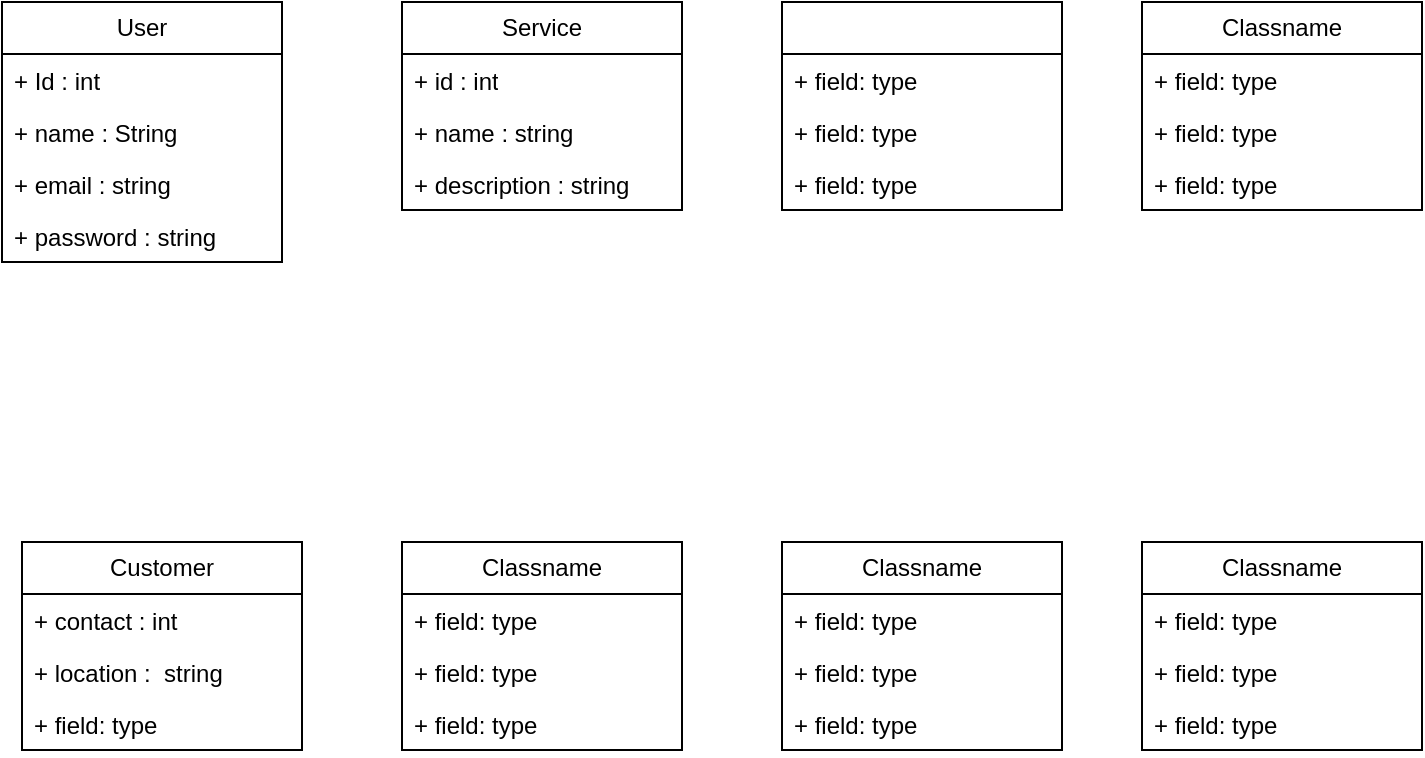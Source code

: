 <mxfile version="23.0.1" type="github">
  <diagram name="Page-1" id="Vr-pI7ysQac8gZkkRHn0">
    <mxGraphModel dx="732" dy="405" grid="1" gridSize="10" guides="1" tooltips="1" connect="1" arrows="1" fold="1" page="1" pageScale="1" pageWidth="850" pageHeight="1100" math="0" shadow="0">
      <root>
        <mxCell id="0" />
        <mxCell id="1" parent="0" />
        <mxCell id="Se9huOcNwOPTPj5orj3f-1" value="User" style="swimlane;fontStyle=0;childLayout=stackLayout;horizontal=1;startSize=26;fillColor=none;horizontalStack=0;resizeParent=1;resizeParentMax=0;resizeLast=0;collapsible=1;marginBottom=0;whiteSpace=wrap;html=1;" vertex="1" parent="1">
          <mxGeometry x="60" y="70" width="140" height="130" as="geometry" />
        </mxCell>
        <mxCell id="Se9huOcNwOPTPj5orj3f-2" value="+ Id : int&amp;nbsp;" style="text;strokeColor=none;fillColor=none;align=left;verticalAlign=top;spacingLeft=4;spacingRight=4;overflow=hidden;rotatable=0;points=[[0,0.5],[1,0.5]];portConstraint=eastwest;whiteSpace=wrap;html=1;" vertex="1" parent="Se9huOcNwOPTPj5orj3f-1">
          <mxGeometry y="26" width="140" height="26" as="geometry" />
        </mxCell>
        <mxCell id="Se9huOcNwOPTPj5orj3f-3" value="+ name : String" style="text;strokeColor=none;fillColor=none;align=left;verticalAlign=top;spacingLeft=4;spacingRight=4;overflow=hidden;rotatable=0;points=[[0,0.5],[1,0.5]];portConstraint=eastwest;whiteSpace=wrap;html=1;" vertex="1" parent="Se9huOcNwOPTPj5orj3f-1">
          <mxGeometry y="52" width="140" height="26" as="geometry" />
        </mxCell>
        <mxCell id="Se9huOcNwOPTPj5orj3f-4" value="+ email : string" style="text;strokeColor=none;fillColor=none;align=left;verticalAlign=top;spacingLeft=4;spacingRight=4;overflow=hidden;rotatable=0;points=[[0,0.5],[1,0.5]];portConstraint=eastwest;whiteSpace=wrap;html=1;" vertex="1" parent="Se9huOcNwOPTPj5orj3f-1">
          <mxGeometry y="78" width="140" height="26" as="geometry" />
        </mxCell>
        <mxCell id="Se9huOcNwOPTPj5orj3f-33" value="+ password : string" style="text;strokeColor=none;fillColor=none;align=left;verticalAlign=top;spacingLeft=4;spacingRight=4;overflow=hidden;rotatable=0;points=[[0,0.5],[1,0.5]];portConstraint=eastwest;whiteSpace=wrap;html=1;" vertex="1" parent="Se9huOcNwOPTPj5orj3f-1">
          <mxGeometry y="104" width="140" height="26" as="geometry" />
        </mxCell>
        <mxCell id="Se9huOcNwOPTPj5orj3f-5" value="Service" style="swimlane;fontStyle=0;childLayout=stackLayout;horizontal=1;startSize=26;fillColor=none;horizontalStack=0;resizeParent=1;resizeParentMax=0;resizeLast=0;collapsible=1;marginBottom=0;whiteSpace=wrap;html=1;" vertex="1" parent="1">
          <mxGeometry x="260" y="70" width="140" height="104" as="geometry" />
        </mxCell>
        <mxCell id="Se9huOcNwOPTPj5orj3f-7" value="+ id : int" style="text;strokeColor=none;fillColor=none;align=left;verticalAlign=top;spacingLeft=4;spacingRight=4;overflow=hidden;rotatable=0;points=[[0,0.5],[1,0.5]];portConstraint=eastwest;whiteSpace=wrap;html=1;" vertex="1" parent="Se9huOcNwOPTPj5orj3f-5">
          <mxGeometry y="26" width="140" height="26" as="geometry" />
        </mxCell>
        <mxCell id="Se9huOcNwOPTPj5orj3f-6" value="+ name : string" style="text;strokeColor=none;fillColor=none;align=left;verticalAlign=top;spacingLeft=4;spacingRight=4;overflow=hidden;rotatable=0;points=[[0,0.5],[1,0.5]];portConstraint=eastwest;whiteSpace=wrap;html=1;" vertex="1" parent="Se9huOcNwOPTPj5orj3f-5">
          <mxGeometry y="52" width="140" height="26" as="geometry" />
        </mxCell>
        <mxCell id="Se9huOcNwOPTPj5orj3f-8" value="+ description : string" style="text;strokeColor=none;fillColor=none;align=left;verticalAlign=top;spacingLeft=4;spacingRight=4;overflow=hidden;rotatable=0;points=[[0,0.5],[1,0.5]];portConstraint=eastwest;whiteSpace=wrap;html=1;" vertex="1" parent="Se9huOcNwOPTPj5orj3f-5">
          <mxGeometry y="78" width="140" height="26" as="geometry" />
        </mxCell>
        <mxCell id="Se9huOcNwOPTPj5orj3f-9" value="Customer" style="swimlane;fontStyle=0;childLayout=stackLayout;horizontal=1;startSize=26;fillColor=none;horizontalStack=0;resizeParent=1;resizeParentMax=0;resizeLast=0;collapsible=1;marginBottom=0;whiteSpace=wrap;html=1;" vertex="1" parent="1">
          <mxGeometry x="70" y="340" width="140" height="104" as="geometry" />
        </mxCell>
        <mxCell id="Se9huOcNwOPTPj5orj3f-10" value="+ contact : int" style="text;strokeColor=none;fillColor=none;align=left;verticalAlign=top;spacingLeft=4;spacingRight=4;overflow=hidden;rotatable=0;points=[[0,0.5],[1,0.5]];portConstraint=eastwest;whiteSpace=wrap;html=1;" vertex="1" parent="Se9huOcNwOPTPj5orj3f-9">
          <mxGeometry y="26" width="140" height="26" as="geometry" />
        </mxCell>
        <mxCell id="Se9huOcNwOPTPj5orj3f-11" value="+ location :&amp;nbsp; string" style="text;strokeColor=none;fillColor=none;align=left;verticalAlign=top;spacingLeft=4;spacingRight=4;overflow=hidden;rotatable=0;points=[[0,0.5],[1,0.5]];portConstraint=eastwest;whiteSpace=wrap;html=1;" vertex="1" parent="Se9huOcNwOPTPj5orj3f-9">
          <mxGeometry y="52" width="140" height="26" as="geometry" />
        </mxCell>
        <mxCell id="Se9huOcNwOPTPj5orj3f-12" value="+ field: type" style="text;strokeColor=none;fillColor=none;align=left;verticalAlign=top;spacingLeft=4;spacingRight=4;overflow=hidden;rotatable=0;points=[[0,0.5],[1,0.5]];portConstraint=eastwest;whiteSpace=wrap;html=1;" vertex="1" parent="Se9huOcNwOPTPj5orj3f-9">
          <mxGeometry y="78" width="140" height="26" as="geometry" />
        </mxCell>
        <mxCell id="Se9huOcNwOPTPj5orj3f-13" value="Classname" style="swimlane;fontStyle=0;childLayout=stackLayout;horizontal=1;startSize=26;fillColor=none;horizontalStack=0;resizeParent=1;resizeParentMax=0;resizeLast=0;collapsible=1;marginBottom=0;whiteSpace=wrap;html=1;" vertex="1" parent="1">
          <mxGeometry x="260" y="340" width="140" height="104" as="geometry" />
        </mxCell>
        <mxCell id="Se9huOcNwOPTPj5orj3f-14" value="+ field: type" style="text;strokeColor=none;fillColor=none;align=left;verticalAlign=top;spacingLeft=4;spacingRight=4;overflow=hidden;rotatable=0;points=[[0,0.5],[1,0.5]];portConstraint=eastwest;whiteSpace=wrap;html=1;" vertex="1" parent="Se9huOcNwOPTPj5orj3f-13">
          <mxGeometry y="26" width="140" height="26" as="geometry" />
        </mxCell>
        <mxCell id="Se9huOcNwOPTPj5orj3f-15" value="+ field: type" style="text;strokeColor=none;fillColor=none;align=left;verticalAlign=top;spacingLeft=4;spacingRight=4;overflow=hidden;rotatable=0;points=[[0,0.5],[1,0.5]];portConstraint=eastwest;whiteSpace=wrap;html=1;" vertex="1" parent="Se9huOcNwOPTPj5orj3f-13">
          <mxGeometry y="52" width="140" height="26" as="geometry" />
        </mxCell>
        <mxCell id="Se9huOcNwOPTPj5orj3f-16" value="+ field: type" style="text;strokeColor=none;fillColor=none;align=left;verticalAlign=top;spacingLeft=4;spacingRight=4;overflow=hidden;rotatable=0;points=[[0,0.5],[1,0.5]];portConstraint=eastwest;whiteSpace=wrap;html=1;" vertex="1" parent="Se9huOcNwOPTPj5orj3f-13">
          <mxGeometry y="78" width="140" height="26" as="geometry" />
        </mxCell>
        <mxCell id="Se9huOcNwOPTPj5orj3f-17" value="" style="swimlane;fontStyle=0;childLayout=stackLayout;horizontal=1;startSize=26;fillColor=none;horizontalStack=0;resizeParent=1;resizeParentMax=0;resizeLast=0;collapsible=1;marginBottom=0;whiteSpace=wrap;html=1;" vertex="1" parent="1">
          <mxGeometry x="450" y="70" width="140" height="104" as="geometry" />
        </mxCell>
        <mxCell id="Se9huOcNwOPTPj5orj3f-18" value="+ field: type" style="text;strokeColor=none;fillColor=none;align=left;verticalAlign=top;spacingLeft=4;spacingRight=4;overflow=hidden;rotatable=0;points=[[0,0.5],[1,0.5]];portConstraint=eastwest;whiteSpace=wrap;html=1;" vertex="1" parent="Se9huOcNwOPTPj5orj3f-17">
          <mxGeometry y="26" width="140" height="26" as="geometry" />
        </mxCell>
        <mxCell id="Se9huOcNwOPTPj5orj3f-19" value="+ field: type" style="text;strokeColor=none;fillColor=none;align=left;verticalAlign=top;spacingLeft=4;spacingRight=4;overflow=hidden;rotatable=0;points=[[0,0.5],[1,0.5]];portConstraint=eastwest;whiteSpace=wrap;html=1;" vertex="1" parent="Se9huOcNwOPTPj5orj3f-17">
          <mxGeometry y="52" width="140" height="26" as="geometry" />
        </mxCell>
        <mxCell id="Se9huOcNwOPTPj5orj3f-20" value="+ field: type" style="text;strokeColor=none;fillColor=none;align=left;verticalAlign=top;spacingLeft=4;spacingRight=4;overflow=hidden;rotatable=0;points=[[0,0.5],[1,0.5]];portConstraint=eastwest;whiteSpace=wrap;html=1;" vertex="1" parent="Se9huOcNwOPTPj5orj3f-17">
          <mxGeometry y="78" width="140" height="26" as="geometry" />
        </mxCell>
        <mxCell id="Se9huOcNwOPTPj5orj3f-21" value="Classname" style="swimlane;fontStyle=0;childLayout=stackLayout;horizontal=1;startSize=26;fillColor=none;horizontalStack=0;resizeParent=1;resizeParentMax=0;resizeLast=0;collapsible=1;marginBottom=0;whiteSpace=wrap;html=1;" vertex="1" parent="1">
          <mxGeometry x="450" y="340" width="140" height="104" as="geometry" />
        </mxCell>
        <mxCell id="Se9huOcNwOPTPj5orj3f-22" value="+ field: type" style="text;strokeColor=none;fillColor=none;align=left;verticalAlign=top;spacingLeft=4;spacingRight=4;overflow=hidden;rotatable=0;points=[[0,0.5],[1,0.5]];portConstraint=eastwest;whiteSpace=wrap;html=1;" vertex="1" parent="Se9huOcNwOPTPj5orj3f-21">
          <mxGeometry y="26" width="140" height="26" as="geometry" />
        </mxCell>
        <mxCell id="Se9huOcNwOPTPj5orj3f-23" value="+ field: type" style="text;strokeColor=none;fillColor=none;align=left;verticalAlign=top;spacingLeft=4;spacingRight=4;overflow=hidden;rotatable=0;points=[[0,0.5],[1,0.5]];portConstraint=eastwest;whiteSpace=wrap;html=1;" vertex="1" parent="Se9huOcNwOPTPj5orj3f-21">
          <mxGeometry y="52" width="140" height="26" as="geometry" />
        </mxCell>
        <mxCell id="Se9huOcNwOPTPj5orj3f-24" value="+ field: type" style="text;strokeColor=none;fillColor=none;align=left;verticalAlign=top;spacingLeft=4;spacingRight=4;overflow=hidden;rotatable=0;points=[[0,0.5],[1,0.5]];portConstraint=eastwest;whiteSpace=wrap;html=1;" vertex="1" parent="Se9huOcNwOPTPj5orj3f-21">
          <mxGeometry y="78" width="140" height="26" as="geometry" />
        </mxCell>
        <mxCell id="Se9huOcNwOPTPj5orj3f-25" value="Classname" style="swimlane;fontStyle=0;childLayout=stackLayout;horizontal=1;startSize=26;fillColor=none;horizontalStack=0;resizeParent=1;resizeParentMax=0;resizeLast=0;collapsible=1;marginBottom=0;whiteSpace=wrap;html=1;" vertex="1" parent="1">
          <mxGeometry x="630" y="70" width="140" height="104" as="geometry" />
        </mxCell>
        <mxCell id="Se9huOcNwOPTPj5orj3f-26" value="+ field: type" style="text;strokeColor=none;fillColor=none;align=left;verticalAlign=top;spacingLeft=4;spacingRight=4;overflow=hidden;rotatable=0;points=[[0,0.5],[1,0.5]];portConstraint=eastwest;whiteSpace=wrap;html=1;" vertex="1" parent="Se9huOcNwOPTPj5orj3f-25">
          <mxGeometry y="26" width="140" height="26" as="geometry" />
        </mxCell>
        <mxCell id="Se9huOcNwOPTPj5orj3f-27" value="+ field: type" style="text;strokeColor=none;fillColor=none;align=left;verticalAlign=top;spacingLeft=4;spacingRight=4;overflow=hidden;rotatable=0;points=[[0,0.5],[1,0.5]];portConstraint=eastwest;whiteSpace=wrap;html=1;" vertex="1" parent="Se9huOcNwOPTPj5orj3f-25">
          <mxGeometry y="52" width="140" height="26" as="geometry" />
        </mxCell>
        <mxCell id="Se9huOcNwOPTPj5orj3f-28" value="+ field: type" style="text;strokeColor=none;fillColor=none;align=left;verticalAlign=top;spacingLeft=4;spacingRight=4;overflow=hidden;rotatable=0;points=[[0,0.5],[1,0.5]];portConstraint=eastwest;whiteSpace=wrap;html=1;" vertex="1" parent="Se9huOcNwOPTPj5orj3f-25">
          <mxGeometry y="78" width="140" height="26" as="geometry" />
        </mxCell>
        <mxCell id="Se9huOcNwOPTPj5orj3f-29" value="Classname" style="swimlane;fontStyle=0;childLayout=stackLayout;horizontal=1;startSize=26;fillColor=none;horizontalStack=0;resizeParent=1;resizeParentMax=0;resizeLast=0;collapsible=1;marginBottom=0;whiteSpace=wrap;html=1;" vertex="1" parent="1">
          <mxGeometry x="630" y="340" width="140" height="104" as="geometry" />
        </mxCell>
        <mxCell id="Se9huOcNwOPTPj5orj3f-30" value="+ field: type" style="text;strokeColor=none;fillColor=none;align=left;verticalAlign=top;spacingLeft=4;spacingRight=4;overflow=hidden;rotatable=0;points=[[0,0.5],[1,0.5]];portConstraint=eastwest;whiteSpace=wrap;html=1;" vertex="1" parent="Se9huOcNwOPTPj5orj3f-29">
          <mxGeometry y="26" width="140" height="26" as="geometry" />
        </mxCell>
        <mxCell id="Se9huOcNwOPTPj5orj3f-31" value="+ field: type" style="text;strokeColor=none;fillColor=none;align=left;verticalAlign=top;spacingLeft=4;spacingRight=4;overflow=hidden;rotatable=0;points=[[0,0.5],[1,0.5]];portConstraint=eastwest;whiteSpace=wrap;html=1;" vertex="1" parent="Se9huOcNwOPTPj5orj3f-29">
          <mxGeometry y="52" width="140" height="26" as="geometry" />
        </mxCell>
        <mxCell id="Se9huOcNwOPTPj5orj3f-32" value="+ field: type" style="text;strokeColor=none;fillColor=none;align=left;verticalAlign=top;spacingLeft=4;spacingRight=4;overflow=hidden;rotatable=0;points=[[0,0.5],[1,0.5]];portConstraint=eastwest;whiteSpace=wrap;html=1;" vertex="1" parent="Se9huOcNwOPTPj5orj3f-29">
          <mxGeometry y="78" width="140" height="26" as="geometry" />
        </mxCell>
      </root>
    </mxGraphModel>
  </diagram>
</mxfile>
